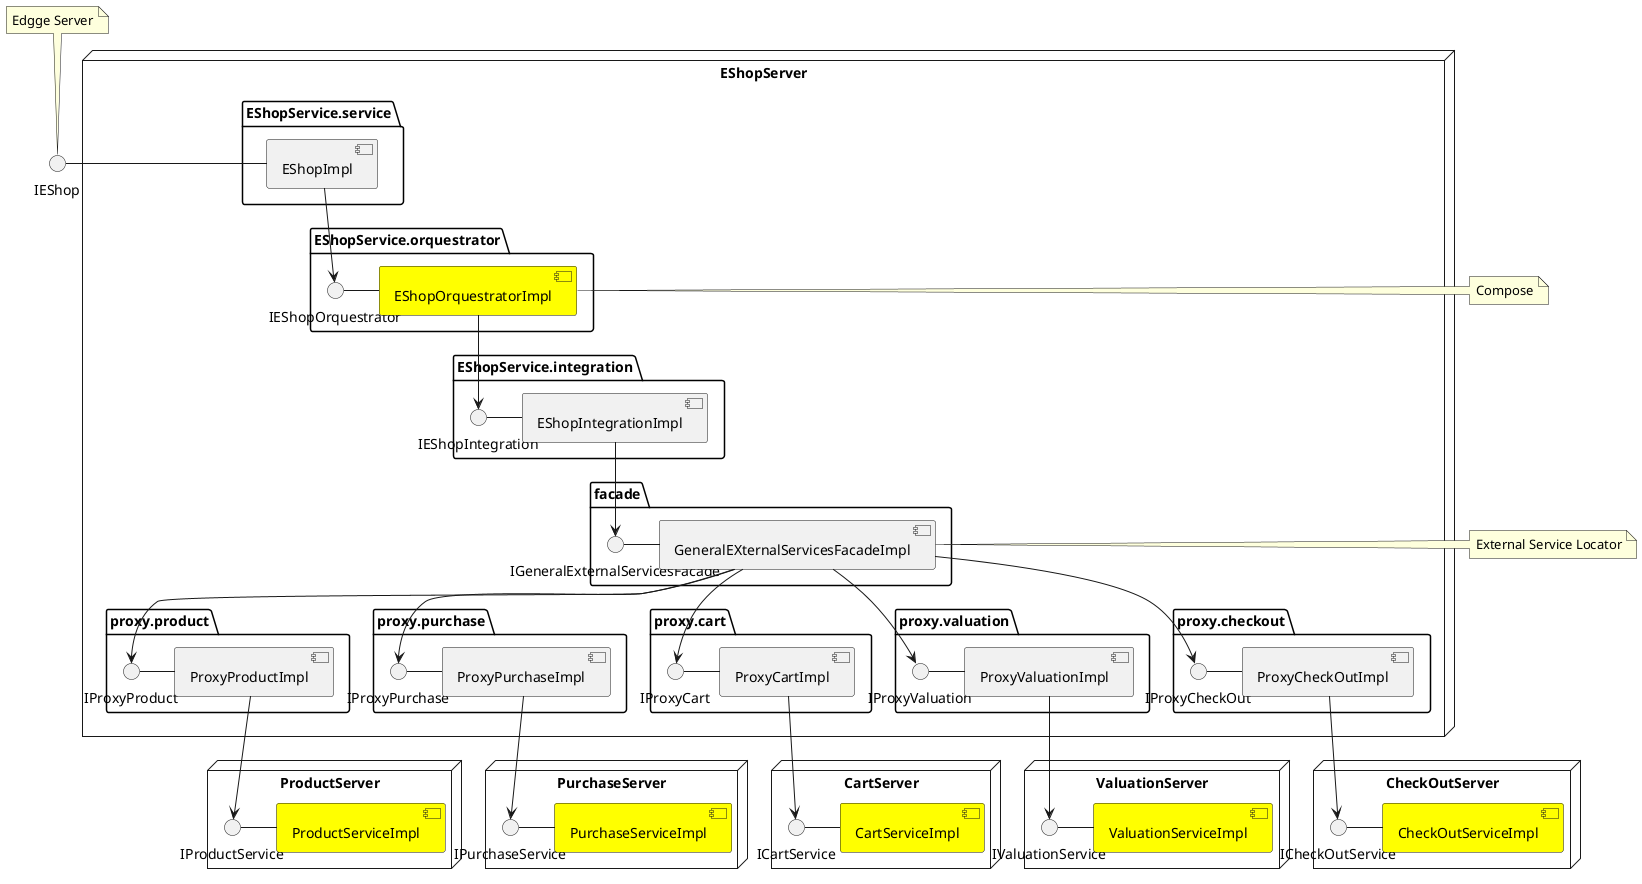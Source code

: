 @startuml

() IEShop

note top of IEShop : Edgge Server
node "EShopServer" {

    package "EShopService.service" {

        IEShop - [EShopImpl]

    }

    package "EShopService.orquestrator" {
        () IEShopOrquestrator as IO
        [EShopOrquestratorImpl] #Yellow
        IO - [EShopOrquestratorImpl]
            [EShopImpl] --> IO
    }

    package "EShopService.integration" {
        () IEShopIntegration as Int
        Int - [EShopIntegrationImpl]
        [EShopOrquestratorImpl] --> Int

    }
    
    package "facade" {
    	() IGeneralExternalServicesFacade as IGESF
        IGESF - [GeneralEXternalServicesFacadeImpl]
        [EShopIntegrationImpl] --> IGESF

    }
    
    package "proxy.product" { 
    	() IProxyProduct as IPProd
        IPProd - [ProxyProductImpl]
        [GeneralEXternalServicesFacadeImpl] --> IPProd    
    }
    
    package "proxy.purchase" {     
        () IProxyPurchase as IPPur
        IPPur - [ProxyPurchaseImpl]
        [GeneralEXternalServicesFacadeImpl] --> IPPur       
    }
    
    package "proxy.cart" {
        () IProxyCart as IPCart
        IPCart - [ProxyCartImpl]
        [GeneralEXternalServicesFacadeImpl] --> IPCart       
    }
    
    package "proxy.valuation" {  
        () IProxyValuation as IPVal
        IPVal - [ProxyValuationImpl]
        [GeneralEXternalServicesFacadeImpl] --> IPVal       
    }

    package "proxy.checkout" {  
        () IProxyCheckOut as IPCO
        IPCO - [ProxyCheckOutImpl]
        [GeneralEXternalServicesFacadeImpl] --> IPCO       
    }

}

note right of EShopOrquestratorImpl : Compose

note right of GeneralEXternalServicesFacadeImpl : External Service Locator

node "ProductServer" {
	() IProductService as IPS
    [ProductServiceImpl] #Yellow
    IPS - [ProductServiceImpl]   
    [ProxyProductImpl] --> IPS

}

node "PurchaseServer" {
	() IPurchaseService as IPur
    [PurchaseServiceImpl] #Yellow
    IPur - [PurchaseServiceImpl]
    [ProxyPurchaseImpl] --> IPur

}

node "CartServer" {
	() ICartService as ICart
    [CartServiceImpl] #Yellow
    ICart - [CartServiceImpl]
        [ProxyCartImpl] --> ICart

}

node "ValuationServer" {
	() IValuationService as IVal
    [ValuationServiceImpl] #Yellow
    IVal - [ValuationServiceImpl]
        [ProxyValuationImpl] --> IVal
}

node "CheckOutServer" {
	() ICheckOutService as ICheckOut
    [CheckOutServiceImpl] #Yellow
    ICheckOut - [CheckOutServiceImpl]
        [ProxyCheckOutImpl] --> ICheckOut

}








@enduml